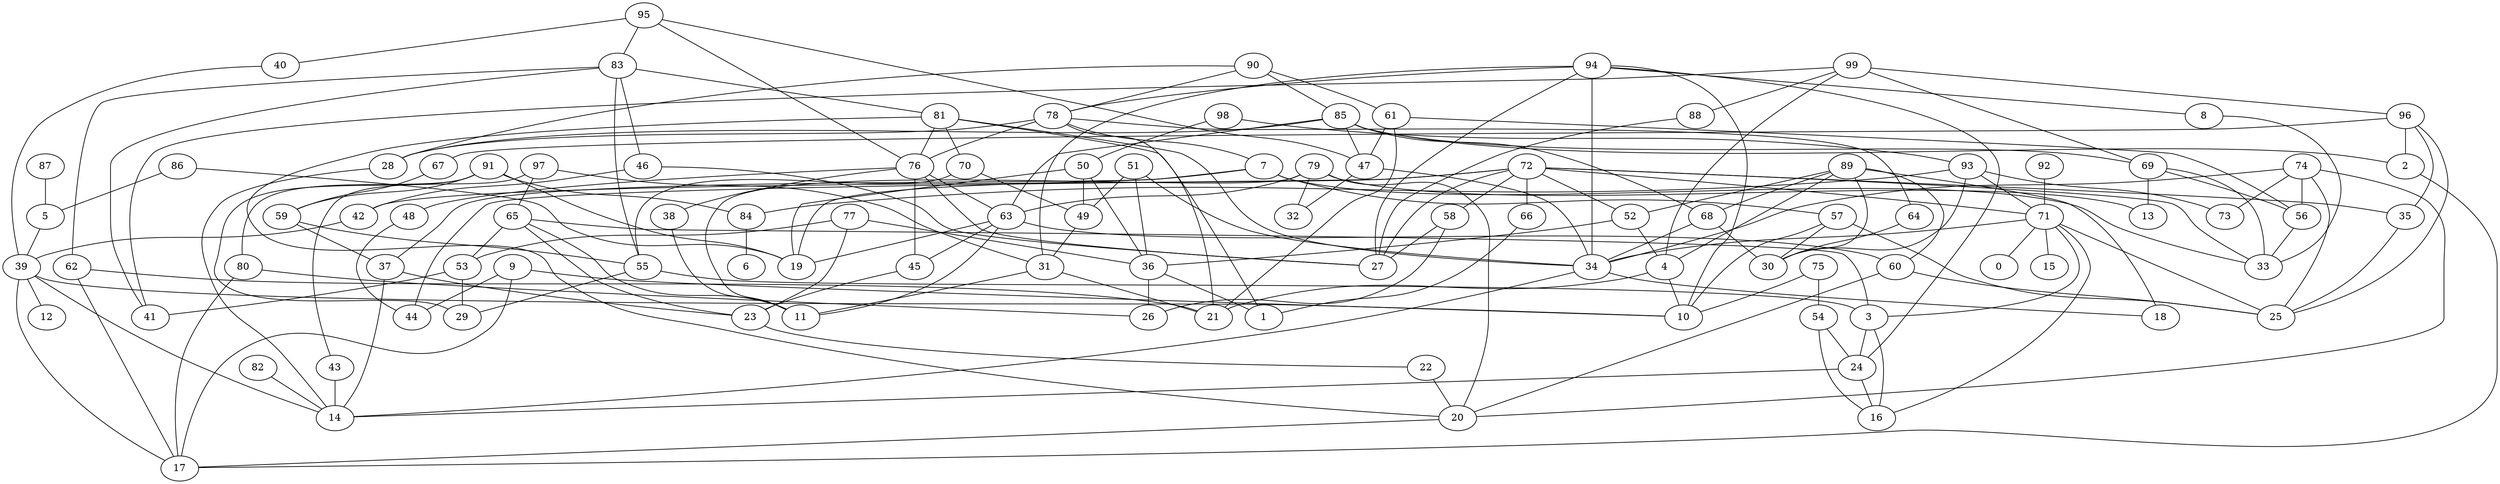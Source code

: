 digraph GG_graph {

subgraph G_graph {
edge [color = black]
"53" -> "29" [dir = none]
"98" -> "50" [dir = none]
"9" -> "17" [dir = none]
"65" -> "3" [dir = none]
"46" -> "42" [dir = none]
"79" -> "11" [dir = none]
"77" -> "36" [dir = none]
"42" -> "39" [dir = none]
"87" -> "5" [dir = none]
"60" -> "20" [dir = none]
"82" -> "14" [dir = none]
"61" -> "47" [dir = none]
"99" -> "41" [dir = none]
"99" -> "88" [dir = none]
"99" -> "96" [dir = none]
"36" -> "26" [dir = none]
"78" -> "21" [dir = none]
"78" -> "7" [dir = none]
"78" -> "64" [dir = none]
"78" -> "28" [dir = none]
"22" -> "20" [dir = none]
"85" -> "68" [dir = none]
"85" -> "2" [dir = none]
"85" -> "28" [dir = none]
"52" -> "36" [dir = none]
"24" -> "16" [dir = none]
"39" -> "17" [dir = none]
"39" -> "12" [dir = none]
"39" -> "10" [dir = none]
"39" -> "14" [dir = none]
"57" -> "30" [dir = none]
"45" -> "23" [dir = none]
"97" -> "43" [dir = none]
"97" -> "31" [dir = none]
"72" -> "35" [dir = none]
"72" -> "66" [dir = none]
"72" -> "33" [dir = none]
"72" -> "52" [dir = none]
"72" -> "71" [dir = none]
"72" -> "27" [dir = none]
"72" -> "58" [dir = none]
"76" -> "38" [dir = none]
"76" -> "45" [dir = none]
"76" -> "48" [dir = none]
"76" -> "27" [dir = none]
"90" -> "28" [dir = none]
"83" -> "55" [dir = none]
"83" -> "62" [dir = none]
"83" -> "81" [dir = none]
"92" -> "71" [dir = none]
"71" -> "3" [dir = none]
"71" -> "0" [dir = none]
"71" -> "15" [dir = none]
"94" -> "24" [dir = none]
"94" -> "78" [dir = none]
"94" -> "8" [dir = none]
"94" -> "34" [dir = none]
"94" -> "31" [dir = none]
"94" -> "27" [dir = none]
"34" -> "18" [dir = none]
"34" -> "14" [dir = none]
"89" -> "4" [dir = none]
"89" -> "18" [dir = none]
"48" -> "44" [dir = none]
"40" -> "39" [dir = none]
"59" -> "37" [dir = none]
"59" -> "55" [dir = none]
"50" -> "19" [dir = none]
"50" -> "36" [dir = none]
"54" -> "24" [dir = none]
"95" -> "47" [dir = none]
"69" -> "13" [dir = none]
"69" -> "33" [dir = none]
"81" -> "70" [dir = none]
"81" -> "1" [dir = none]
"81" -> "20" [dir = none]
"81" -> "34" [dir = none]
"84" -> "6" [dir = none]
"93" -> "84" [dir = none]
"93" -> "71" [dir = none]
"91" -> "80" [dir = none]
"91" -> "19" [dir = none]
"55" -> "29" [dir = none]
"86" -> "19" [dir = none]
"63" -> "11" [dir = none]
"63" -> "19" [dir = none]
"5" -> "39" [dir = none]
"51" -> "49" [dir = none]
"51" -> "34" [dir = none]
"74" -> "56" [dir = none]
"74" -> "73" [dir = none]
"74" -> "34" [dir = none]
"96" -> "25" [dir = none]
"96" -> "67" [dir = none]
"96" -> "2" [dir = none]
"47" -> "32" [dir = none]
"47" -> "34" [dir = none]
"68" -> "30" [dir = none]
"75" -> "10" [dir = none]
"3" -> "16" [dir = none]
"71" -> "16" [dir = none]
"58" -> "27" [dir = none]
"4" -> "21" [dir = none]
"57" -> "25" [dir = none]
"58" -> "26" [dir = none]
"65" -> "53" [dir = none]
"77" -> "53" [dir = none]
"7" -> "37" [dir = none]
"98" -> "93" [dir = none]
"79" -> "20" [dir = none]
"66" -> "1" [dir = none]
"68" -> "34" [dir = none]
"37" -> "14" [dir = none]
"88" -> "27" [dir = none]
"89" -> "30" [dir = none]
"74" -> "20" [dir = none]
"51" -> "36" [dir = none]
"70" -> "49" [dir = none]
"90" -> "61" [dir = none]
"79" -> "13" [dir = none]
"85" -> "69" [dir = none]
"69" -> "56" [dir = none]
"67" -> "59" [dir = none]
"79" -> "32" [dir = none]
"7" -> "33" [dir = none]
"79" -> "63" [dir = none]
"95" -> "83" [dir = none]
"60" -> "25" [dir = none]
"7" -> "57" [dir = none]
"9" -> "44" [dir = none]
"89" -> "52" [dir = none]
"50" -> "49" [dir = none]
"65" -> "23" [dir = none]
"4" -> "10" [dir = none]
"24" -> "14" [dir = none]
"31" -> "11" [dir = none]
"85" -> "47" [dir = none]
"93" -> "30" [dir = none]
"62" -> "17" [dir = none]
"38" -> "11" [dir = none]
"99" -> "4" [dir = none]
"99" -> "69" [dir = none]
"28" -> "14" [dir = none]
"8" -> "33" [dir = none]
"76" -> "63" [dir = none]
"83" -> "46" [dir = none]
"93" -> "73" [dir = none]
"65" -> "11" [dir = none]
"75" -> "54" [dir = none]
"94" -> "10" [dir = none]
"74" -> "25" [dir = none]
"83" -> "41" [dir = none]
"95" -> "40" [dir = none]
"90" -> "85" [dir = none]
"36" -> "1" [dir = none]
"89" -> "68" [dir = none]
"77" -> "23" [dir = none]
"43" -> "14" [dir = none]
"97" -> "65" [dir = none]
"81" -> "76" [dir = none]
"54" -> "16" [dir = none]
"89" -> "60" [dir = none]
"91" -> "29" [dir = none]
"85" -> "63" [dir = none]
"57" -> "10" [dir = none]
"78" -> "76" [dir = none]
"63" -> "45" [dir = none]
"71" -> "34" [dir = none]
"9" -> "10" [dir = none]
"90" -> "78" [dir = none]
"2" -> "17" [dir = none]
"70" -> "55" [dir = none]
"20" -> "17" [dir = none]
"86" -> "5" [dir = none]
"61" -> "56" [dir = none]
"35" -> "25" [dir = none]
"96" -> "35" [dir = none]
"62" -> "21" [dir = none]
"71" -> "25" [dir = none]
"91" -> "59" [dir = none]
"80" -> "26" [dir = none]
"72" -> "42" [dir = none]
"31" -> "21" [dir = none]
"61" -> "21" [dir = none]
"72" -> "44" [dir = none]
"37" -> "23" [dir = none]
"63" -> "60" [dir = none]
"46" -> "27" [dir = none]
"55" -> "3" [dir = none]
"7" -> "19" [dir = none]
"80" -> "17" [dir = none]
"49" -> "31" [dir = none]
"52" -> "4" [dir = none]
"3" -> "24" [dir = none]
"23" -> "22" [dir = none]
"64" -> "30" [dir = none]
"91" -> "84" [dir = none]
"53" -> "41" [dir = none]
"95" -> "76" [dir = none]
"56" -> "33" [dir = none]
}

}
